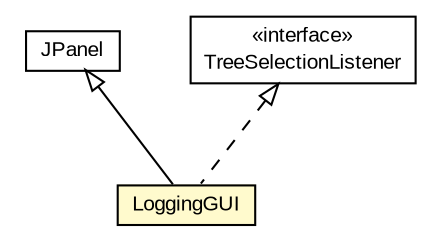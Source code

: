 #!/usr/local/bin/dot
#
# Class diagram 
# Generated by UMLGraph version 5.3 (http://www.umlgraph.org/)
#

digraph G {
	edge [fontname="arial",fontsize=10,labelfontname="arial",labelfontsize=10];
	node [fontname="arial",fontsize=10,shape=plaintext];
	nodesep=0.25;
	ranksep=0.5;
	// context.arch.logging.LoggingGUI
	c121689 [label=<<table title="context.arch.logging.LoggingGUI" border="0" cellborder="1" cellspacing="0" cellpadding="2" port="p" bgcolor="lemonChiffon" href="./LoggingGUI.html">
		<tr><td><table border="0" cellspacing="0" cellpadding="1">
<tr><td align="center" balign="center"> LoggingGUI </td></tr>
		</table></td></tr>
		</table>>, fontname="arial", fontcolor="black", fontsize=10.0];
	//context.arch.logging.LoggingGUI extends javax.swing.JPanel
	c121806:p -> c121689:p [dir=back,arrowtail=empty];
	//context.arch.logging.LoggingGUI implements javax.swing.event.TreeSelectionListener
	c121807:p -> c121689:p [dir=back,arrowtail=empty,style=dashed];
	// javax.swing.event.TreeSelectionListener
	c121807 [label=<<table title="javax.swing.event.TreeSelectionListener" border="0" cellborder="1" cellspacing="0" cellpadding="2" port="p" href="http://java.sun.com/j2se/1.4.2/docs/api/javax/swing/event/TreeSelectionListener.html">
		<tr><td><table border="0" cellspacing="0" cellpadding="1">
<tr><td align="center" balign="center"> &#171;interface&#187; </td></tr>
<tr><td align="center" balign="center"> TreeSelectionListener </td></tr>
		</table></td></tr>
		</table>>, fontname="arial", fontcolor="black", fontsize=10.0];
	// javax.swing.JPanel
	c121806 [label=<<table title="javax.swing.JPanel" border="0" cellborder="1" cellspacing="0" cellpadding="2" port="p" href="http://java.sun.com/j2se/1.4.2/docs/api/javax/swing/JPanel.html">
		<tr><td><table border="0" cellspacing="0" cellpadding="1">
<tr><td align="center" balign="center"> JPanel </td></tr>
		</table></td></tr>
		</table>>, fontname="arial", fontcolor="black", fontsize=10.0];
}

